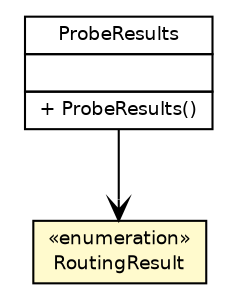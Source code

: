 #!/usr/local/bin/dot
#
# Class diagram 
# Generated by UmlGraph version 4.6 (http://www.spinellis.gr/sw/umlgraph)
#

digraph G {
	edge [fontname="Helvetica",fontsize=10,labelfontname="Helvetica",labelfontsize=10];
	node [fontname="Helvetica",fontsize=10,shape=plaintext];
	// fr.univrennes1.cri.jtacl.core.monitor.ProbeResults
	c7081 [label=<<table border="0" cellborder="1" cellspacing="0" cellpadding="2" port="p" href="./ProbeResults.html">
		<tr><td><table border="0" cellspacing="0" cellpadding="1">
			<tr><td> ProbeResults </td></tr>
		</table></td></tr>
		<tr><td><table border="0" cellspacing="0" cellpadding="1">
			<tr><td align="left">  </td></tr>
		</table></td></tr>
		<tr><td><table border="0" cellspacing="0" cellpadding="1">
			<tr><td align="left"> + ProbeResults() </td></tr>
		</table></td></tr>
		</table>>, fontname="Helvetica", fontcolor="black", fontsize=9.0];
	// fr.univrennes1.cri.jtacl.core.monitor.RoutingResult
	c7084 [label=<<table border="0" cellborder="1" cellspacing="0" cellpadding="2" port="p" bgcolor="lemonChiffon" href="./RoutingResult.html">
		<tr><td><table border="0" cellspacing="0" cellpadding="1">
			<tr><td> &laquo;enumeration&raquo; </td></tr>
			<tr><td> RoutingResult </td></tr>
		</table></td></tr>
		</table>>, fontname="Helvetica", fontcolor="black", fontsize=9.0];
	// fr.univrennes1.cri.jtacl.core.monitor.ProbeResults NAVASSOC fr.univrennes1.cri.jtacl.core.monitor.RoutingResult
	c7081:p -> c7084:p [taillabel="", label="", headlabel="", fontname="Helvetica", fontcolor="black", fontsize=10.0, color="black", arrowhead=open];
}

